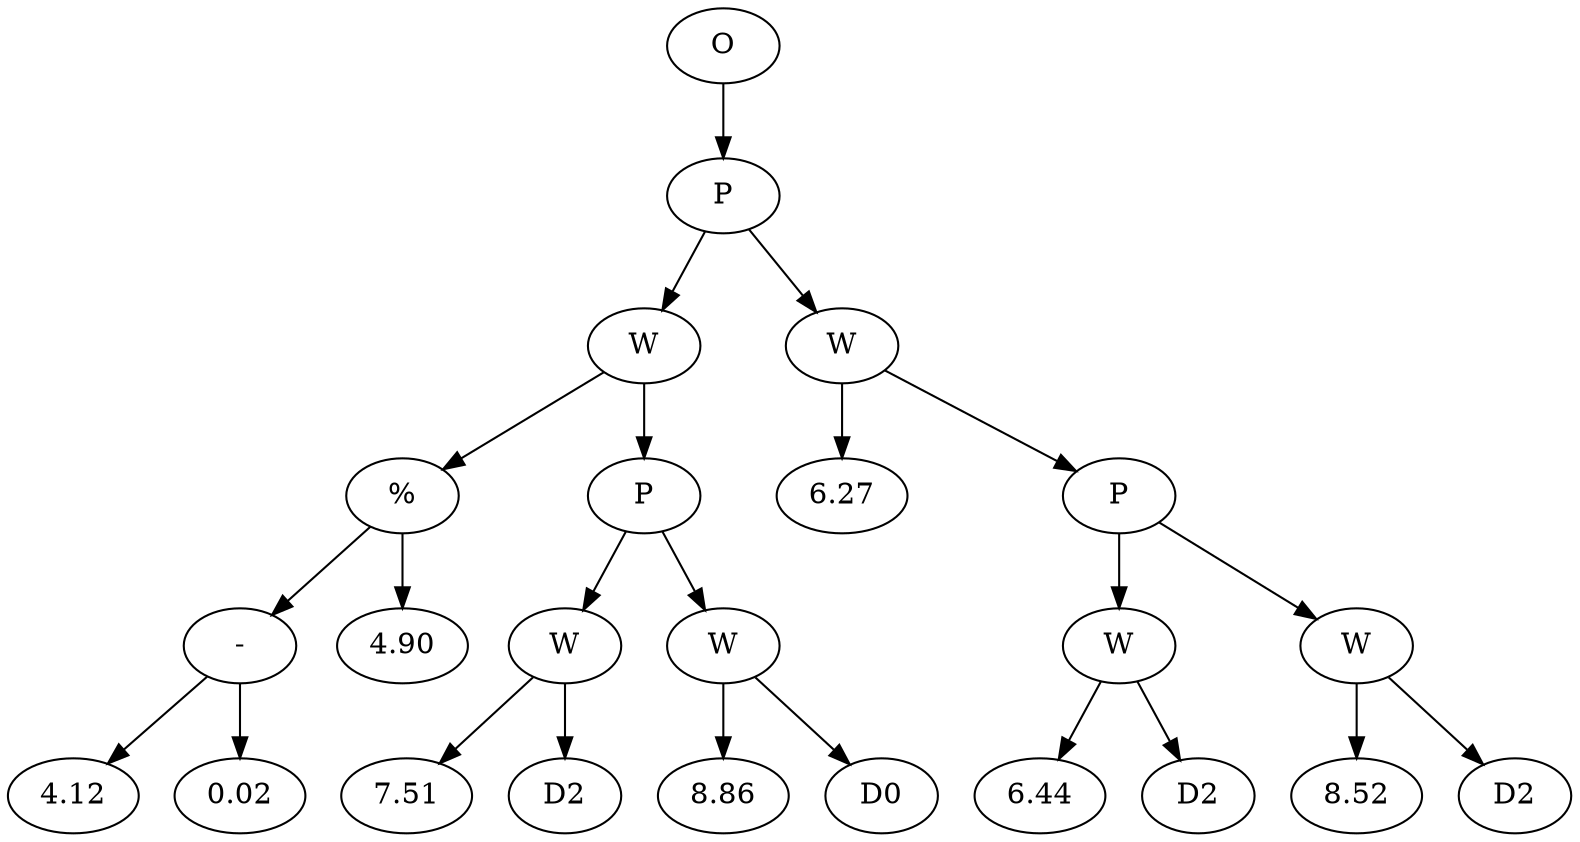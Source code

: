 // Tree
digraph {
	3720800 [label=O]
	3720801 [label=P]
	3720800 -> 3720801
	3720802 [label=W]
	3720801 -> 3720802
	3720803 [label="%"]
	3720802 -> 3720803
	3720804 [label="-"]
	3720803 -> 3720804
	3720805 [label=4.12]
	3720804 -> 3720805
	3720806 [label=0.02]
	3720804 -> 3720806
	3720807 [label=4.90]
	3720803 -> 3720807
	3720808 [label=P]
	3720802 -> 3720808
	3720809 [label=W]
	3720808 -> 3720809
	3720810 [label=7.51]
	3720809 -> 3720810
	3720811 [label=D2]
	3720809 -> 3720811
	3720812 [label=W]
	3720808 -> 3720812
	3720813 [label=8.86]
	3720812 -> 3720813
	3720814 [label=D0]
	3720812 -> 3720814
	3720815 [label=W]
	3720801 -> 3720815
	3720816 [label=6.27]
	3720815 -> 3720816
	3720817 [label=P]
	3720815 -> 3720817
	3720818 [label=W]
	3720817 -> 3720818
	3720819 [label=6.44]
	3720818 -> 3720819
	3720820 [label=D2]
	3720818 -> 3720820
	3720821 [label=W]
	3720817 -> 3720821
	3720822 [label=8.52]
	3720821 -> 3720822
	3720823 [label=D2]
	3720821 -> 3720823
}
